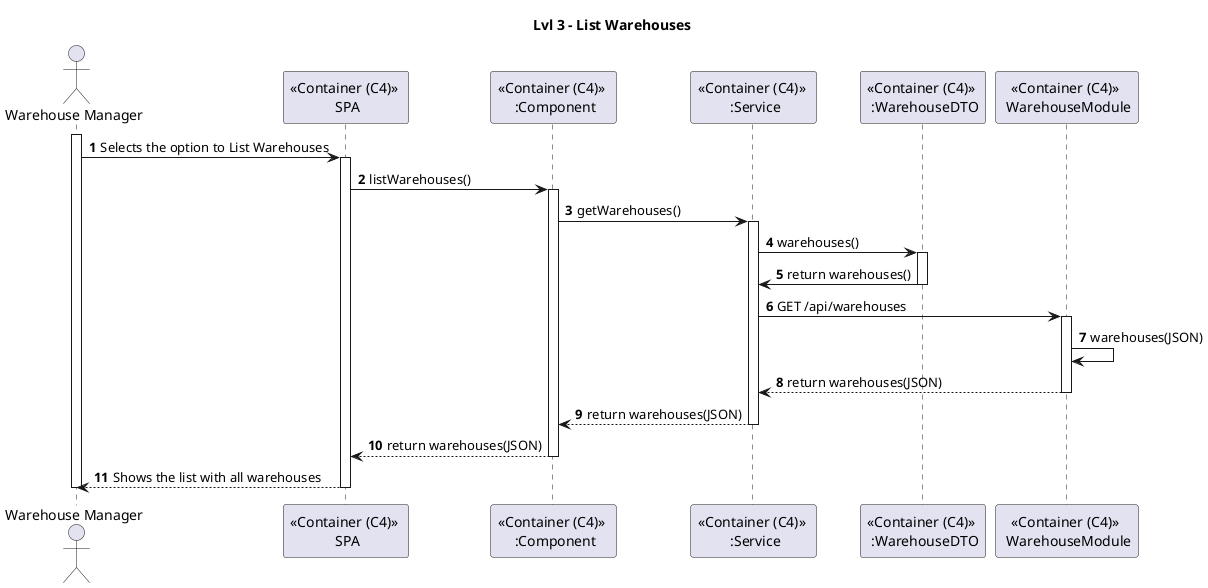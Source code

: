 @startuml US

title Lvl 3 - List Warehouses

autonumber

actor "Warehouse Manager" as WM
participant "<< Container (C4) >> \n SPA" as S
participant "<< Container (C4) >> \n :Component" as C
participant "<< Container (C4) >> \n :Service" as SV
participant "<< Container (C4) >> \n :WarehouseDTO" as DTO
participant "<< Container (C4) >> \n WarehouseModule" as WMD



activate WM
WM -> S : Selects the option to List Warehouses

activate S
S -> C : listWarehouses()
activate C

C -> SV : getWarehouses()
activate SV

SV -> DTO : warehouses()
activate DTO

DTO -> SV : return warehouses()
deactivate DTO

SV -> WMD : GET /api/warehouses
activate WMD

WMD -> WMD : warehouses(JSON)

WMD --> SV : return warehouses(JSON)
deactivate WMD

SV --> C : return warehouses(JSON)
deactivate SV

C --> S : return warehouses(JSON)
deactivate C
S --> WM : Shows the list with all warehouses
deactivate S

deactivate WM

@enduml

@enduml